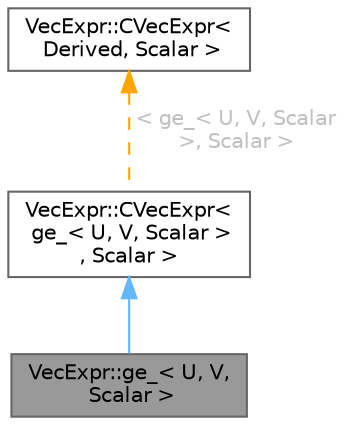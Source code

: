 digraph "VecExpr::ge_&lt; U, V, Scalar &gt;"
{
 // LATEX_PDF_SIZE
  bgcolor="transparent";
  edge [fontname=Helvetica,fontsize=10,labelfontname=Helvetica,labelfontsize=10];
  node [fontname=Helvetica,fontsize=10,shape=box,height=0.2,width=0.4];
  Node1 [id="Node000001",label="VecExpr::ge_\< U, V,\l Scalar \>",height=0.2,width=0.4,color="gray40", fillcolor="grey60", style="filled", fontcolor="black",tooltip=" "];
  Node2 -> Node1 [id="edge1_Node000001_Node000002",dir="back",color="steelblue1",style="solid",tooltip=" "];
  Node2 [id="Node000002",label="VecExpr::CVecExpr\<\l ge_\< U, V, Scalar \>\l, Scalar \>",height=0.2,width=0.4,color="gray40", fillcolor="white", style="filled",URL="$classVecExpr_1_1CVecExpr.html",tooltip=" "];
  Node3 -> Node2 [id="edge2_Node000002_Node000003",dir="back",color="orange",style="dashed",tooltip=" ",label=" \< ge_\< U, V, Scalar\l \>, Scalar \>",fontcolor="grey" ];
  Node3 [id="Node000003",label="VecExpr::CVecExpr\<\l Derived, Scalar \>",height=0.2,width=0.4,color="gray40", fillcolor="white", style="filled",URL="$classVecExpr_1_1CVecExpr.html",tooltip="Base vector expression class."];
}
